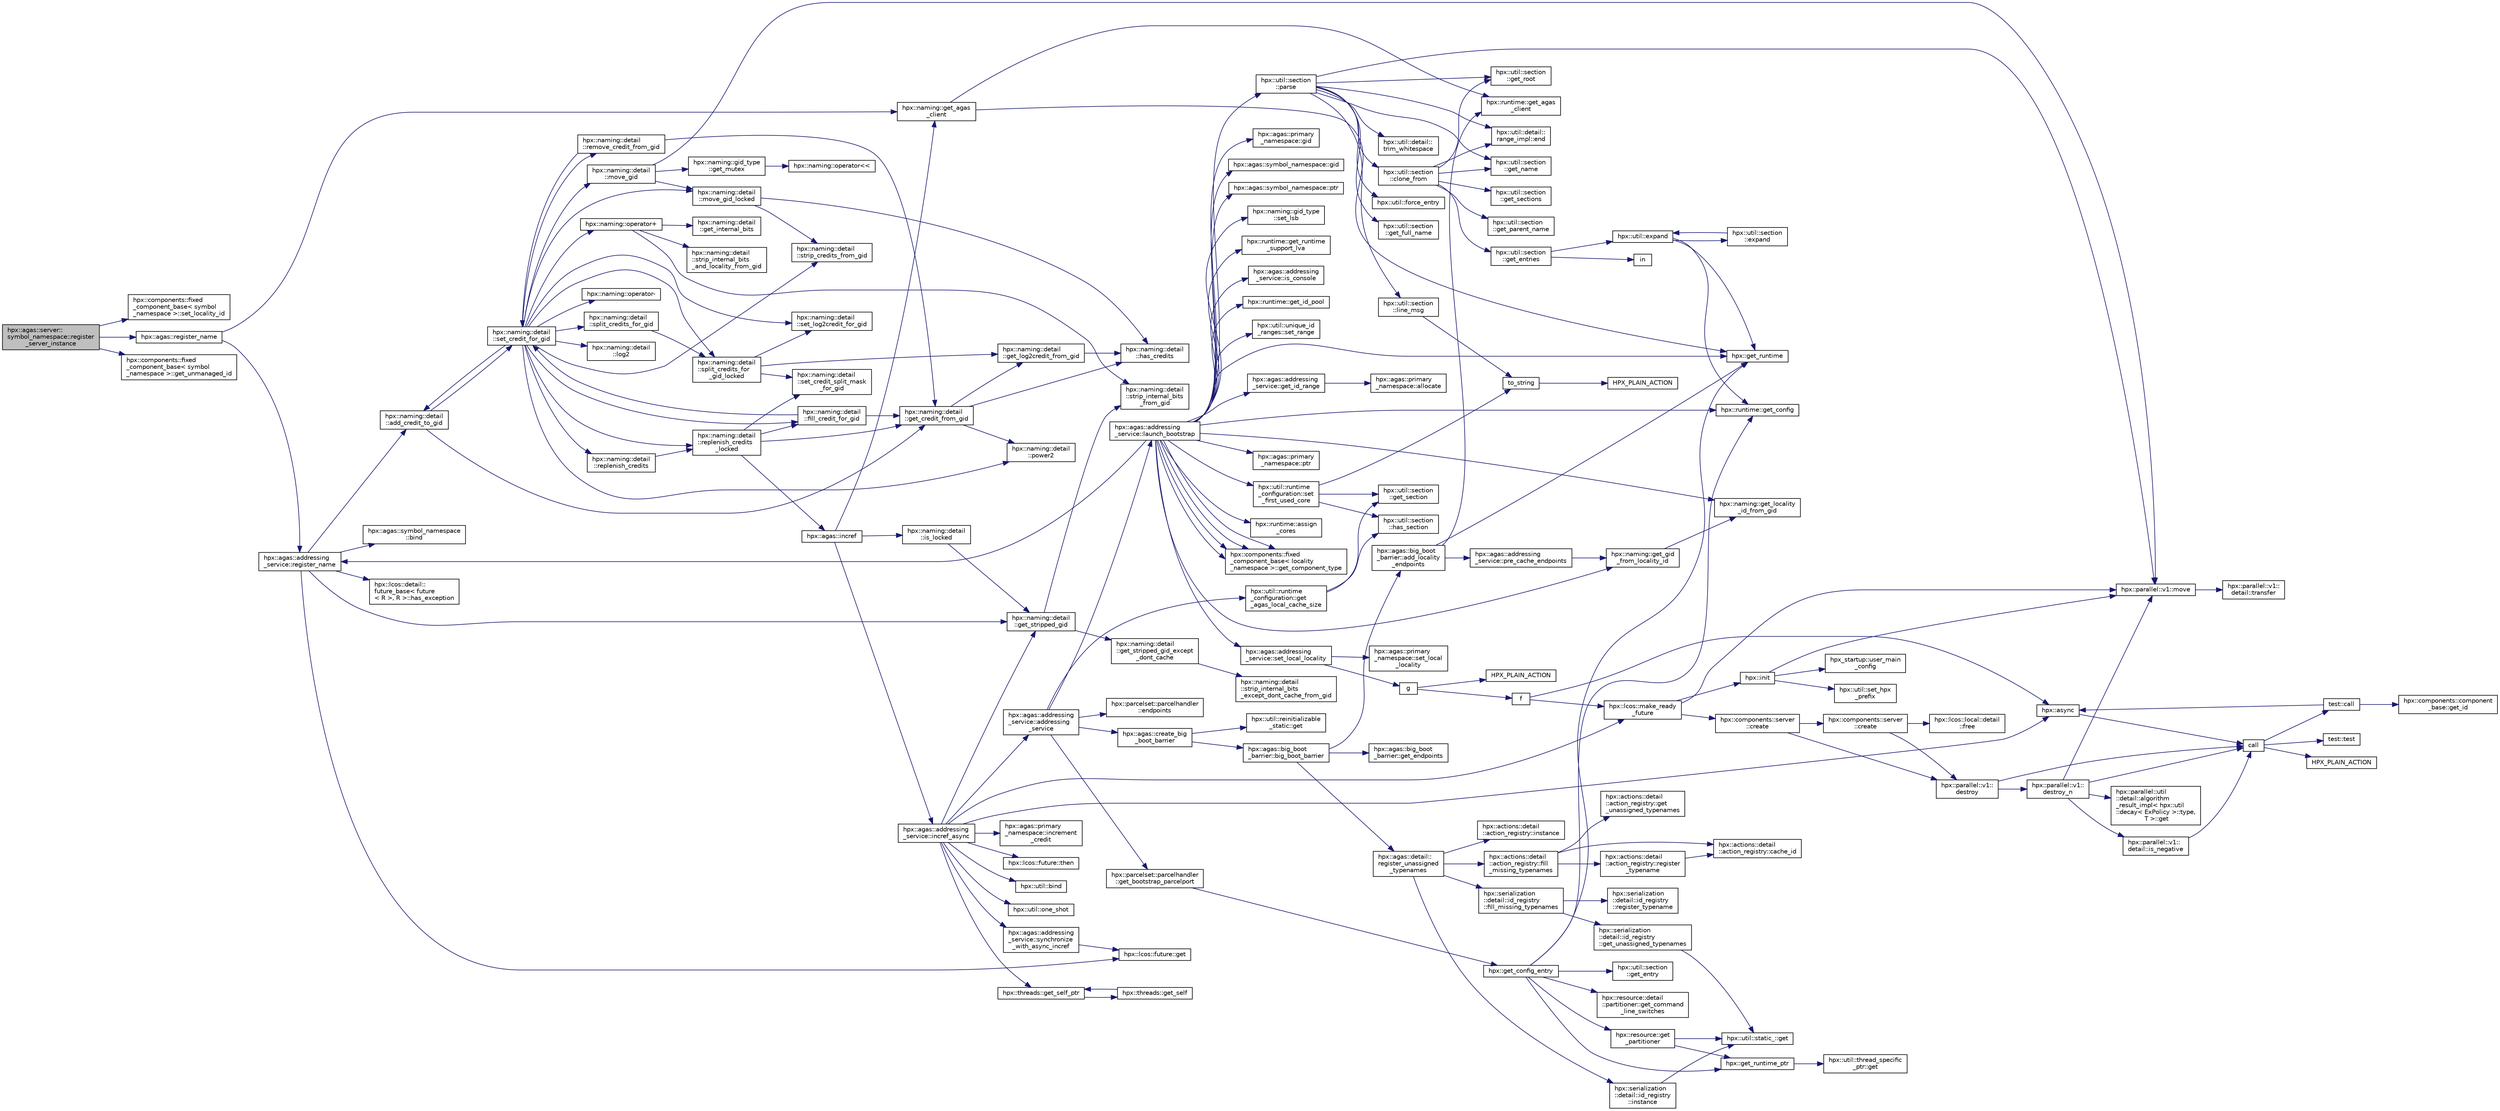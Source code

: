 digraph "hpx::agas::server::symbol_namespace::register_server_instance"
{
  edge [fontname="Helvetica",fontsize="10",labelfontname="Helvetica",labelfontsize="10"];
  node [fontname="Helvetica",fontsize="10",shape=record];
  rankdir="LR";
  Node868 [label="hpx::agas::server::\lsymbol_namespace::register\l_server_instance",height=0.2,width=0.4,color="black", fillcolor="grey75", style="filled", fontcolor="black"];
  Node868 -> Node869 [color="midnightblue",fontsize="10",style="solid",fontname="Helvetica"];
  Node869 [label="hpx::components::fixed\l_component_base\< symbol\l_namespace \>::set_locality_id",height=0.2,width=0.4,color="black", fillcolor="white", style="filled",URL="$df/dfd/classhpx_1_1components_1_1fixed__component__base.html#acf5f1bd8626edf99d06ea6d535c363e9"];
  Node868 -> Node870 [color="midnightblue",fontsize="10",style="solid",fontname="Helvetica"];
  Node870 [label="hpx::agas::register_name",height=0.2,width=0.4,color="black", fillcolor="white", style="filled",URL="$dc/d54/namespacehpx_1_1agas.html#a3812793adbf5e7d8c6b468595ac0823f"];
  Node870 -> Node871 [color="midnightblue",fontsize="10",style="solid",fontname="Helvetica"];
  Node871 [label="hpx::naming::get_agas\l_client",height=0.2,width=0.4,color="black", fillcolor="white", style="filled",URL="$d4/dc9/namespacehpx_1_1naming.html#a0408fffd5d34b620712a801b0ae3b032"];
  Node871 -> Node872 [color="midnightblue",fontsize="10",style="solid",fontname="Helvetica"];
  Node872 [label="hpx::get_runtime",height=0.2,width=0.4,color="black", fillcolor="white", style="filled",URL="$d8/d83/namespacehpx.html#aef902cc6c7dd3b9fbadf34d1e850a070"];
  Node871 -> Node873 [color="midnightblue",fontsize="10",style="solid",fontname="Helvetica"];
  Node873 [label="hpx::runtime::get_agas\l_client",height=0.2,width=0.4,color="black", fillcolor="white", style="filled",URL="$d0/d7b/classhpx_1_1runtime.html#aeb5dddd30d6b9861669af8ad44d1a96a"];
  Node870 -> Node874 [color="midnightblue",fontsize="10",style="solid",fontname="Helvetica"];
  Node874 [label="hpx::agas::addressing\l_service::register_name",height=0.2,width=0.4,color="black", fillcolor="white", style="filled",URL="$db/d58/structhpx_1_1agas_1_1addressing__service.html#a5929d7fd681a5ed692bfbeaa503fc32d",tooltip="Register a global name with a global address (id) "];
  Node874 -> Node875 [color="midnightblue",fontsize="10",style="solid",fontname="Helvetica"];
  Node875 [label="hpx::agas::symbol_namespace\l::bind",height=0.2,width=0.4,color="black", fillcolor="white", style="filled",URL="$dd/d5e/structhpx_1_1agas_1_1symbol__namespace.html#a4c5b21f70ae191ad0169fe5ac06de532"];
  Node874 -> Node876 [color="midnightblue",fontsize="10",style="solid",fontname="Helvetica"];
  Node876 [label="hpx::naming::detail\l::get_stripped_gid",height=0.2,width=0.4,color="black", fillcolor="white", style="filled",URL="$d5/d18/namespacehpx_1_1naming_1_1detail.html#ad3a849cb7ebd5dccf9aefadccc21dd89"];
  Node876 -> Node877 [color="midnightblue",fontsize="10",style="solid",fontname="Helvetica"];
  Node877 [label="hpx::naming::detail\l::strip_internal_bits\l_from_gid",height=0.2,width=0.4,color="black", fillcolor="white", style="filled",URL="$d5/d18/namespacehpx_1_1naming_1_1detail.html#a95cca4d4bc82a9da3e804b225b03dfaf"];
  Node876 -> Node878 [color="midnightblue",fontsize="10",style="solid",fontname="Helvetica"];
  Node878 [label="hpx::naming::detail\l::get_stripped_gid_except\l_dont_cache",height=0.2,width=0.4,color="black", fillcolor="white", style="filled",URL="$d5/d18/namespacehpx_1_1naming_1_1detail.html#a1ab848588112d0f7fac377a15692c9cc"];
  Node878 -> Node879 [color="midnightblue",fontsize="10",style="solid",fontname="Helvetica"];
  Node879 [label="hpx::naming::detail\l::strip_internal_bits\l_except_dont_cache_from_gid",height=0.2,width=0.4,color="black", fillcolor="white", style="filled",URL="$d5/d18/namespacehpx_1_1naming_1_1detail.html#aabeb51a92376c6bfb9cf31bf9ff0c4cc"];
  Node874 -> Node880 [color="midnightblue",fontsize="10",style="solid",fontname="Helvetica"];
  Node880 [label="hpx::lcos::detail::\lfuture_base\< future\l\< R \>, R \>::has_exception",height=0.2,width=0.4,color="black", fillcolor="white", style="filled",URL="$d5/dd7/classhpx_1_1lcos_1_1detail_1_1future__base.html#aa95b01f70ad95706ae420ff1db2e5b99"];
  Node874 -> Node881 [color="midnightblue",fontsize="10",style="solid",fontname="Helvetica"];
  Node881 [label="hpx::lcos::future::get",height=0.2,width=0.4,color="black", fillcolor="white", style="filled",URL="$d0/d33/classhpx_1_1lcos_1_1future.html#a8c28269486d5620ac48af349f17bb41c"];
  Node874 -> Node882 [color="midnightblue",fontsize="10",style="solid",fontname="Helvetica"];
  Node882 [label="hpx::naming::detail\l::add_credit_to_gid",height=0.2,width=0.4,color="black", fillcolor="white", style="filled",URL="$d5/d18/namespacehpx_1_1naming_1_1detail.html#ab13848a91587535a393be4def980e832"];
  Node882 -> Node883 [color="midnightblue",fontsize="10",style="solid",fontname="Helvetica"];
  Node883 [label="hpx::naming::detail\l::get_credit_from_gid",height=0.2,width=0.4,color="black", fillcolor="white", style="filled",URL="$d5/d18/namespacehpx_1_1naming_1_1detail.html#ae3d27efe8c838d79e29020ed7c9fa25f"];
  Node883 -> Node884 [color="midnightblue",fontsize="10",style="solid",fontname="Helvetica"];
  Node884 [label="hpx::naming::detail\l::has_credits",height=0.2,width=0.4,color="black", fillcolor="white", style="filled",URL="$d5/d18/namespacehpx_1_1naming_1_1detail.html#afb823cf706d95f298c25af22fe39653b"];
  Node883 -> Node885 [color="midnightblue",fontsize="10",style="solid",fontname="Helvetica"];
  Node885 [label="hpx::naming::detail\l::power2",height=0.2,width=0.4,color="black", fillcolor="white", style="filled",URL="$d5/d18/namespacehpx_1_1naming_1_1detail.html#a084e318ac378f38778c0696da8cbdaac"];
  Node883 -> Node886 [color="midnightblue",fontsize="10",style="solid",fontname="Helvetica"];
  Node886 [label="hpx::naming::detail\l::get_log2credit_from_gid",height=0.2,width=0.4,color="black", fillcolor="white", style="filled",URL="$d5/d18/namespacehpx_1_1naming_1_1detail.html#a65b5a75f9576e0c15d372d20f0ed37d0"];
  Node886 -> Node884 [color="midnightblue",fontsize="10",style="solid",fontname="Helvetica"];
  Node882 -> Node887 [color="midnightblue",fontsize="10",style="solid",fontname="Helvetica"];
  Node887 [label="hpx::naming::detail\l::set_credit_for_gid",height=0.2,width=0.4,color="black", fillcolor="white", style="filled",URL="$d5/d18/namespacehpx_1_1naming_1_1detail.html#a87703193ff814a4e1c912e98e655ec51"];
  Node887 -> Node888 [color="midnightblue",fontsize="10",style="solid",fontname="Helvetica"];
  Node888 [label="hpx::naming::detail\l::log2",height=0.2,width=0.4,color="black", fillcolor="white", style="filled",URL="$d5/d18/namespacehpx_1_1naming_1_1detail.html#a10b972e46f78f4f24d7843d6f8554b5b"];
  Node887 -> Node885 [color="midnightblue",fontsize="10",style="solid",fontname="Helvetica"];
  Node887 -> Node889 [color="midnightblue",fontsize="10",style="solid",fontname="Helvetica"];
  Node889 [label="hpx::naming::detail\l::set_log2credit_for_gid",height=0.2,width=0.4,color="black", fillcolor="white", style="filled",URL="$d5/d18/namespacehpx_1_1naming_1_1detail.html#ac466e44115ff62134192cea0735b147e"];
  Node887 -> Node890 [color="midnightblue",fontsize="10",style="solid",fontname="Helvetica"];
  Node890 [label="hpx::naming::detail\l::strip_credits_from_gid",height=0.2,width=0.4,color="black", fillcolor="white", style="filled",URL="$d5/d18/namespacehpx_1_1naming_1_1detail.html#a422b12b60e5f7844b224dd68cf8cae8e"];
  Node887 -> Node882 [color="midnightblue",fontsize="10",style="solid",fontname="Helvetica"];
  Node887 -> Node891 [color="midnightblue",fontsize="10",style="solid",fontname="Helvetica"];
  Node891 [label="hpx::naming::detail\l::remove_credit_from_gid",height=0.2,width=0.4,color="black", fillcolor="white", style="filled",URL="$d5/d18/namespacehpx_1_1naming_1_1detail.html#a3ccb4b028c2c757c0fabdfe58ac07e47"];
  Node891 -> Node883 [color="midnightblue",fontsize="10",style="solid",fontname="Helvetica"];
  Node891 -> Node887 [color="midnightblue",fontsize="10",style="solid",fontname="Helvetica"];
  Node887 -> Node892 [color="midnightblue",fontsize="10",style="solid",fontname="Helvetica"];
  Node892 [label="hpx::naming::detail\l::fill_credit_for_gid",height=0.2,width=0.4,color="black", fillcolor="white", style="filled",URL="$d5/d18/namespacehpx_1_1naming_1_1detail.html#a3ec890e6a5b5c8fbd21b11dfe7e50352"];
  Node892 -> Node883 [color="midnightblue",fontsize="10",style="solid",fontname="Helvetica"];
  Node892 -> Node887 [color="midnightblue",fontsize="10",style="solid",fontname="Helvetica"];
  Node887 -> Node893 [color="midnightblue",fontsize="10",style="solid",fontname="Helvetica"];
  Node893 [label="hpx::naming::detail\l::move_gid",height=0.2,width=0.4,color="black", fillcolor="white", style="filled",URL="$d5/d18/namespacehpx_1_1naming_1_1detail.html#aade6b5eb4f9361377b0a427cd8bffdca"];
  Node893 -> Node894 [color="midnightblue",fontsize="10",style="solid",fontname="Helvetica"];
  Node894 [label="hpx::naming::gid_type\l::get_mutex",height=0.2,width=0.4,color="black", fillcolor="white", style="filled",URL="$d3/d67/structhpx_1_1naming_1_1gid__type.html#a25f1f7d247b4ec6e77e577400bbbc18f"];
  Node894 -> Node895 [color="midnightblue",fontsize="10",style="solid",fontname="Helvetica"];
  Node895 [label="hpx::naming::operator\<\<",height=0.2,width=0.4,color="black", fillcolor="white", style="filled",URL="$d4/dc9/namespacehpx_1_1naming.html#ad9103d927583be9fcc218e045ad2a6e6"];
  Node893 -> Node896 [color="midnightblue",fontsize="10",style="solid",fontname="Helvetica"];
  Node896 [label="hpx::naming::detail\l::move_gid_locked",height=0.2,width=0.4,color="black", fillcolor="white", style="filled",URL="$d5/d18/namespacehpx_1_1naming_1_1detail.html#ade50f3a7ea7970594a107017d9781f45"];
  Node896 -> Node884 [color="midnightblue",fontsize="10",style="solid",fontname="Helvetica"];
  Node896 -> Node890 [color="midnightblue",fontsize="10",style="solid",fontname="Helvetica"];
  Node893 -> Node897 [color="midnightblue",fontsize="10",style="solid",fontname="Helvetica"];
  Node897 [label="hpx::parallel::v1::move",height=0.2,width=0.4,color="black", fillcolor="white", style="filled",URL="$db/db9/namespacehpx_1_1parallel_1_1v1.html#aa7c4ede081ce786c9d1eb1adff495cfc"];
  Node897 -> Node898 [color="midnightblue",fontsize="10",style="solid",fontname="Helvetica"];
  Node898 [label="hpx::parallel::v1::\ldetail::transfer",height=0.2,width=0.4,color="black", fillcolor="white", style="filled",URL="$d2/ddd/namespacehpx_1_1parallel_1_1v1_1_1detail.html#ab1b56a05e1885ca7cc7ffa1804dd2f3c"];
  Node887 -> Node896 [color="midnightblue",fontsize="10",style="solid",fontname="Helvetica"];
  Node887 -> Node899 [color="midnightblue",fontsize="10",style="solid",fontname="Helvetica"];
  Node899 [label="hpx::naming::detail\l::replenish_credits",height=0.2,width=0.4,color="black", fillcolor="white", style="filled",URL="$d5/d18/namespacehpx_1_1naming_1_1detail.html#aab806d937bd01894af129d3d3cbb22f4"];
  Node899 -> Node900 [color="midnightblue",fontsize="10",style="solid",fontname="Helvetica"];
  Node900 [label="hpx::naming::detail\l::replenish_credits\l_locked",height=0.2,width=0.4,color="black", fillcolor="white", style="filled",URL="$d5/d18/namespacehpx_1_1naming_1_1detail.html#a011ed4fa9a2f4d4319adc54943fa03d6"];
  Node900 -> Node883 [color="midnightblue",fontsize="10",style="solid",fontname="Helvetica"];
  Node900 -> Node892 [color="midnightblue",fontsize="10",style="solid",fontname="Helvetica"];
  Node900 -> Node901 [color="midnightblue",fontsize="10",style="solid",fontname="Helvetica"];
  Node901 [label="hpx::naming::detail\l::set_credit_split_mask\l_for_gid",height=0.2,width=0.4,color="black", fillcolor="white", style="filled",URL="$d5/d18/namespacehpx_1_1naming_1_1detail.html#a514fb4fd603d267bd438c27ea2fb1e7d"];
  Node900 -> Node902 [color="midnightblue",fontsize="10",style="solid",fontname="Helvetica"];
  Node902 [label="hpx::agas::incref",height=0.2,width=0.4,color="black", fillcolor="white", style="filled",URL="$dc/d54/namespacehpx_1_1agas.html#aad81d2ea721c1a5692e243ef07bf164f"];
  Node902 -> Node903 [color="midnightblue",fontsize="10",style="solid",fontname="Helvetica"];
  Node903 [label="hpx::naming::detail\l::is_locked",height=0.2,width=0.4,color="black", fillcolor="white", style="filled",URL="$d5/d18/namespacehpx_1_1naming_1_1detail.html#a721ab5a11bd11a37b0c905ea3fe0a6d7"];
  Node903 -> Node876 [color="midnightblue",fontsize="10",style="solid",fontname="Helvetica"];
  Node902 -> Node871 [color="midnightblue",fontsize="10",style="solid",fontname="Helvetica"];
  Node902 -> Node904 [color="midnightblue",fontsize="10",style="solid",fontname="Helvetica"];
  Node904 [label="hpx::agas::addressing\l_service::incref_async",height=0.2,width=0.4,color="black", fillcolor="white", style="filled",URL="$db/d58/structhpx_1_1agas_1_1addressing__service.html#adae9df2634cf648f129f203c3678c1c1",tooltip="Increment the global reference count for the given id. "];
  Node904 -> Node876 [color="midnightblue",fontsize="10",style="solid",fontname="Helvetica"];
  Node904 -> Node905 [color="midnightblue",fontsize="10",style="solid",fontname="Helvetica"];
  Node905 [label="hpx::threads::get_self_ptr",height=0.2,width=0.4,color="black", fillcolor="white", style="filled",URL="$d7/d28/namespacehpx_1_1threads.html#a22877ae347ad884cde3a51397dad6c53"];
  Node905 -> Node906 [color="midnightblue",fontsize="10",style="solid",fontname="Helvetica"];
  Node906 [label="hpx::threads::get_self",height=0.2,width=0.4,color="black", fillcolor="white", style="filled",URL="$d7/d28/namespacehpx_1_1threads.html#a07daf4d6d29233f20d66d41ab7b5b8e8"];
  Node906 -> Node905 [color="midnightblue",fontsize="10",style="solid",fontname="Helvetica"];
  Node904 -> Node907 [color="midnightblue",fontsize="10",style="solid",fontname="Helvetica"];
  Node907 [label="hpx::agas::addressing\l_service::addressing\l_service",height=0.2,width=0.4,color="black", fillcolor="white", style="filled",URL="$db/d58/structhpx_1_1agas_1_1addressing__service.html#a4cd885b12c530009f44f7372c197d54f"];
  Node907 -> Node908 [color="midnightblue",fontsize="10",style="solid",fontname="Helvetica"];
  Node908 [label="hpx::util::runtime\l_configuration::get\l_agas_local_cache_size",height=0.2,width=0.4,color="black", fillcolor="white", style="filled",URL="$d8/d70/classhpx_1_1util_1_1runtime__configuration.html#a5fc409d10bc5e063fde7992fb2d8eefe"];
  Node908 -> Node909 [color="midnightblue",fontsize="10",style="solid",fontname="Helvetica"];
  Node909 [label="hpx::util::section\l::has_section",height=0.2,width=0.4,color="black", fillcolor="white", style="filled",URL="$dd/de4/classhpx_1_1util_1_1section.html#a2ef0091925e5c2e3fda235bff644cdb4"];
  Node908 -> Node910 [color="midnightblue",fontsize="10",style="solid",fontname="Helvetica"];
  Node910 [label="hpx::util::section\l::get_section",height=0.2,width=0.4,color="black", fillcolor="white", style="filled",URL="$dd/de4/classhpx_1_1util_1_1section.html#a3506cc01fb5453b2176f4747352c5517"];
  Node907 -> Node911 [color="midnightblue",fontsize="10",style="solid",fontname="Helvetica"];
  Node911 [label="hpx::parcelset::parcelhandler\l::get_bootstrap_parcelport",height=0.2,width=0.4,color="black", fillcolor="white", style="filled",URL="$d4/d2f/classhpx_1_1parcelset_1_1parcelhandler.html#aac412291f000080f2496f288b97b7859"];
  Node911 -> Node912 [color="midnightblue",fontsize="10",style="solid",fontname="Helvetica"];
  Node912 [label="hpx::get_config_entry",height=0.2,width=0.4,color="black", fillcolor="white", style="filled",URL="$d8/d83/namespacehpx.html#a097240e6744bc8905f708932da401835",tooltip="Retrieve the string value of a configuration entry given by key. "];
  Node912 -> Node913 [color="midnightblue",fontsize="10",style="solid",fontname="Helvetica"];
  Node913 [label="hpx::get_runtime_ptr",height=0.2,width=0.4,color="black", fillcolor="white", style="filled",URL="$d8/d83/namespacehpx.html#af29daf2bb3e01b4d6495a1742b6cce64"];
  Node913 -> Node914 [color="midnightblue",fontsize="10",style="solid",fontname="Helvetica"];
  Node914 [label="hpx::util::thread_specific\l_ptr::get",height=0.2,width=0.4,color="black", fillcolor="white", style="filled",URL="$d4/d4c/structhpx_1_1util_1_1thread__specific__ptr.html#a3b27d8520710478aa41d1f74206bdba9"];
  Node912 -> Node872 [color="midnightblue",fontsize="10",style="solid",fontname="Helvetica"];
  Node912 -> Node915 [color="midnightblue",fontsize="10",style="solid",fontname="Helvetica"];
  Node915 [label="hpx::runtime::get_config",height=0.2,width=0.4,color="black", fillcolor="white", style="filled",URL="$d0/d7b/classhpx_1_1runtime.html#a0bfe0241e54b1fe1dd4ec181d944de43",tooltip="access configuration information "];
  Node912 -> Node916 [color="midnightblue",fontsize="10",style="solid",fontname="Helvetica"];
  Node916 [label="hpx::util::section\l::get_entry",height=0.2,width=0.4,color="black", fillcolor="white", style="filled",URL="$dd/de4/classhpx_1_1util_1_1section.html#a02ac2ca2a4490347405dec03df46af88"];
  Node912 -> Node917 [color="midnightblue",fontsize="10",style="solid",fontname="Helvetica"];
  Node917 [label="hpx::resource::get\l_partitioner",height=0.2,width=0.4,color="black", fillcolor="white", style="filled",URL="$dd/da5/namespacehpx_1_1resource.html#af91354c369d9a22a00581d6b6da7d0ee"];
  Node917 -> Node918 [color="midnightblue",fontsize="10",style="solid",fontname="Helvetica"];
  Node918 [label="hpx::util::static_::get",height=0.2,width=0.4,color="black", fillcolor="white", style="filled",URL="$d3/dbb/structhpx_1_1util_1_1static__.html#a2967c633948a3bf17a3b5405ef5a8318"];
  Node917 -> Node913 [color="midnightblue",fontsize="10",style="solid",fontname="Helvetica"];
  Node912 -> Node919 [color="midnightblue",fontsize="10",style="solid",fontname="Helvetica"];
  Node919 [label="hpx::resource::detail\l::partitioner::get_command\l_line_switches",height=0.2,width=0.4,color="black", fillcolor="white", style="filled",URL="$d0/dab/classhpx_1_1resource_1_1detail_1_1partitioner.html#a16fe01dd59b2c89bd556788b5713522e"];
  Node907 -> Node920 [color="midnightblue",fontsize="10",style="solid",fontname="Helvetica"];
  Node920 [label="hpx::agas::create_big\l_boot_barrier",height=0.2,width=0.4,color="black", fillcolor="white", style="filled",URL="$dc/d54/namespacehpx_1_1agas.html#a272f64deb448ea9613501a5b3458a57f"];
  Node920 -> Node921 [color="midnightblue",fontsize="10",style="solid",fontname="Helvetica"];
  Node921 [label="hpx::util::reinitializable\l_static::get",height=0.2,width=0.4,color="black", fillcolor="white", style="filled",URL="$d2/db7/structhpx_1_1util_1_1reinitializable__static.html#a2c616d22a193ed9d3b0b58d4203b3809"];
  Node920 -> Node922 [color="midnightblue",fontsize="10",style="solid",fontname="Helvetica"];
  Node922 [label="hpx::agas::big_boot\l_barrier::big_boot_barrier",height=0.2,width=0.4,color="black", fillcolor="white", style="filled",URL="$d8/db6/structhpx_1_1agas_1_1big__boot__barrier.html#ab00f39b77e1ae054dddeab796ac49a07"];
  Node922 -> Node923 [color="midnightblue",fontsize="10",style="solid",fontname="Helvetica"];
  Node923 [label="hpx::agas::detail::\lregister_unassigned\l_typenames",height=0.2,width=0.4,color="black", fillcolor="white", style="filled",URL="$dd/dd0/namespacehpx_1_1agas_1_1detail.html#a69a4d9fbe321b26f2eeeacaae98c05bb"];
  Node923 -> Node924 [color="midnightblue",fontsize="10",style="solid",fontname="Helvetica"];
  Node924 [label="hpx::serialization\l::detail::id_registry\l::instance",height=0.2,width=0.4,color="black", fillcolor="white", style="filled",URL="$dc/d9a/classhpx_1_1serialization_1_1detail_1_1id__registry.html#ab5118609f28337b2a71e7ac63399a2dc"];
  Node924 -> Node918 [color="midnightblue",fontsize="10",style="solid",fontname="Helvetica"];
  Node923 -> Node925 [color="midnightblue",fontsize="10",style="solid",fontname="Helvetica"];
  Node925 [label="hpx::serialization\l::detail::id_registry\l::fill_missing_typenames",height=0.2,width=0.4,color="black", fillcolor="white", style="filled",URL="$dc/d9a/classhpx_1_1serialization_1_1detail_1_1id__registry.html#a80cd98a900de5a5347cf51ab710ed1be"];
  Node925 -> Node926 [color="midnightblue",fontsize="10",style="solid",fontname="Helvetica"];
  Node926 [label="hpx::serialization\l::detail::id_registry\l::get_unassigned_typenames",height=0.2,width=0.4,color="black", fillcolor="white", style="filled",URL="$dc/d9a/classhpx_1_1serialization_1_1detail_1_1id__registry.html#a667f38001517e0031e3421b1f6719baf"];
  Node926 -> Node918 [color="midnightblue",fontsize="10",style="solid",fontname="Helvetica"];
  Node925 -> Node927 [color="midnightblue",fontsize="10",style="solid",fontname="Helvetica"];
  Node927 [label="hpx::serialization\l::detail::id_registry\l::register_typename",height=0.2,width=0.4,color="black", fillcolor="white", style="filled",URL="$dc/d9a/classhpx_1_1serialization_1_1detail_1_1id__registry.html#a3ecf46288bd104ca800605842a269fd6"];
  Node923 -> Node928 [color="midnightblue",fontsize="10",style="solid",fontname="Helvetica"];
  Node928 [label="hpx::actions::detail\l::action_registry::instance",height=0.2,width=0.4,color="black", fillcolor="white", style="filled",URL="$d6/d07/structhpx_1_1actions_1_1detail_1_1action__registry.html#a4d8a8074f8a91fdc5a62e8067ef6472c"];
  Node923 -> Node929 [color="midnightblue",fontsize="10",style="solid",fontname="Helvetica"];
  Node929 [label="hpx::actions::detail\l::action_registry::fill\l_missing_typenames",height=0.2,width=0.4,color="black", fillcolor="white", style="filled",URL="$d6/d07/structhpx_1_1actions_1_1detail_1_1action__registry.html#ad0b2659af6636d76d4b39d64eac81e3c"];
  Node929 -> Node930 [color="midnightblue",fontsize="10",style="solid",fontname="Helvetica"];
  Node930 [label="hpx::actions::detail\l::action_registry::get\l_unassigned_typenames",height=0.2,width=0.4,color="black", fillcolor="white", style="filled",URL="$d6/d07/structhpx_1_1actions_1_1detail_1_1action__registry.html#a5216619c74ba5ee2d7a82626fe3f42cd"];
  Node929 -> Node931 [color="midnightblue",fontsize="10",style="solid",fontname="Helvetica"];
  Node931 [label="hpx::actions::detail\l::action_registry::register\l_typename",height=0.2,width=0.4,color="black", fillcolor="white", style="filled",URL="$d6/d07/structhpx_1_1actions_1_1detail_1_1action__registry.html#a7352d14b8ad4d97a880c8ff247f0e04a"];
  Node931 -> Node932 [color="midnightblue",fontsize="10",style="solid",fontname="Helvetica"];
  Node932 [label="hpx::actions::detail\l::action_registry::cache_id",height=0.2,width=0.4,color="black", fillcolor="white", style="filled",URL="$d6/d07/structhpx_1_1actions_1_1detail_1_1action__registry.html#a241539d91aa05a0cb41e6949b4f7ffb6"];
  Node929 -> Node932 [color="midnightblue",fontsize="10",style="solid",fontname="Helvetica"];
  Node922 -> Node933 [color="midnightblue",fontsize="10",style="solid",fontname="Helvetica"];
  Node933 [label="hpx::agas::big_boot\l_barrier::add_locality\l_endpoints",height=0.2,width=0.4,color="black", fillcolor="white", style="filled",URL="$d8/db6/structhpx_1_1agas_1_1big__boot__barrier.html#aedb4d5066f5ee188b4b2e7476bde8f35"];
  Node933 -> Node872 [color="midnightblue",fontsize="10",style="solid",fontname="Helvetica"];
  Node933 -> Node873 [color="midnightblue",fontsize="10",style="solid",fontname="Helvetica"];
  Node933 -> Node934 [color="midnightblue",fontsize="10",style="solid",fontname="Helvetica"];
  Node934 [label="hpx::agas::addressing\l_service::pre_cache_endpoints",height=0.2,width=0.4,color="black", fillcolor="white", style="filled",URL="$db/d58/structhpx_1_1agas_1_1addressing__service.html#a9384e7f70c49705ea11e55718c144ee4"];
  Node934 -> Node935 [color="midnightblue",fontsize="10",style="solid",fontname="Helvetica"];
  Node935 [label="hpx::naming::get_gid\l_from_locality_id",height=0.2,width=0.4,color="black", fillcolor="white", style="filled",URL="$d4/dc9/namespacehpx_1_1naming.html#ae50a3ecdb5854b6a25a556ebc9830541"];
  Node935 -> Node936 [color="midnightblue",fontsize="10",style="solid",fontname="Helvetica"];
  Node936 [label="hpx::naming::get_locality\l_id_from_gid",height=0.2,width=0.4,color="black", fillcolor="white", style="filled",URL="$d4/dc9/namespacehpx_1_1naming.html#a7fd43037784560bd04fda9b49e33529f"];
  Node922 -> Node937 [color="midnightblue",fontsize="10",style="solid",fontname="Helvetica"];
  Node937 [label="hpx::agas::big_boot\l_barrier::get_endpoints",height=0.2,width=0.4,color="black", fillcolor="white", style="filled",URL="$d8/db6/structhpx_1_1agas_1_1big__boot__barrier.html#a019606b912a47e77062cd7de28adb428"];
  Node907 -> Node938 [color="midnightblue",fontsize="10",style="solid",fontname="Helvetica"];
  Node938 [label="hpx::parcelset::parcelhandler\l::endpoints",height=0.2,width=0.4,color="black", fillcolor="white", style="filled",URL="$d4/d2f/classhpx_1_1parcelset_1_1parcelhandler.html#a7a79973ee047c9a655e7517b89d78558",tooltip="return the endpoints associated with this parcelhandler "];
  Node907 -> Node939 [color="midnightblue",fontsize="10",style="solid",fontname="Helvetica"];
  Node939 [label="hpx::agas::addressing\l_service::launch_bootstrap",height=0.2,width=0.4,color="black", fillcolor="white", style="filled",URL="$db/d58/structhpx_1_1agas_1_1addressing__service.html#a664380be3597d3ca31677b2ae5800e76"];
  Node939 -> Node940 [color="midnightblue",fontsize="10",style="solid",fontname="Helvetica"];
  Node940 [label="hpx::agas::primary\l_namespace::ptr",height=0.2,width=0.4,color="black", fillcolor="white", style="filled",URL="$d1/d43/structhpx_1_1agas_1_1primary__namespace.html#a977601f2c79f10b3aef3db56fb3aad0d"];
  Node939 -> Node872 [color="midnightblue",fontsize="10",style="solid",fontname="Helvetica"];
  Node939 -> Node935 [color="midnightblue",fontsize="10",style="solid",fontname="Helvetica"];
  Node939 -> Node941 [color="midnightblue",fontsize="10",style="solid",fontname="Helvetica"];
  Node941 [label="hpx::agas::addressing\l_service::set_local_locality",height=0.2,width=0.4,color="black", fillcolor="white", style="filled",URL="$db/d58/structhpx_1_1agas_1_1addressing__service.html#a262a9982f31caacd5c605b643f2cc081"];
  Node941 -> Node942 [color="midnightblue",fontsize="10",style="solid",fontname="Helvetica"];
  Node942 [label="g",height=0.2,width=0.4,color="black", fillcolor="white", style="filled",URL="$da/d17/cxx11__noexcept_8cpp.html#a96f5ebe659f57f5faa7343c54f8ea39a"];
  Node942 -> Node943 [color="midnightblue",fontsize="10",style="solid",fontname="Helvetica"];
  Node943 [label="f",height=0.2,width=0.4,color="black", fillcolor="white", style="filled",URL="$d4/d13/async__unwrap__1037_8cpp.html#a02a6b0b4f77af9f69a841dc8262b0cd0"];
  Node943 -> Node944 [color="midnightblue",fontsize="10",style="solid",fontname="Helvetica"];
  Node944 [label="hpx::async",height=0.2,width=0.4,color="black", fillcolor="white", style="filled",URL="$d8/d83/namespacehpx.html#acb7d8e37b73b823956ce144f9a57eaa4"];
  Node944 -> Node945 [color="midnightblue",fontsize="10",style="solid",fontname="Helvetica"];
  Node945 [label="call",height=0.2,width=0.4,color="black", fillcolor="white", style="filled",URL="$d2/d67/promise__1620_8cpp.html#a58357f0b82bc761e1d0b9091ed563a70"];
  Node945 -> Node946 [color="midnightblue",fontsize="10",style="solid",fontname="Helvetica"];
  Node946 [label="test::test",height=0.2,width=0.4,color="black", fillcolor="white", style="filled",URL="$d8/d89/structtest.html#ab42d5ece712d716b04cb3f686f297a26"];
  Node945 -> Node947 [color="midnightblue",fontsize="10",style="solid",fontname="Helvetica"];
  Node947 [label="HPX_PLAIN_ACTION",height=0.2,width=0.4,color="black", fillcolor="white", style="filled",URL="$d2/d67/promise__1620_8cpp.html#ab96aab827a4b1fcaf66cfe0ba83fef23"];
  Node945 -> Node948 [color="midnightblue",fontsize="10",style="solid",fontname="Helvetica"];
  Node948 [label="test::call",height=0.2,width=0.4,color="black", fillcolor="white", style="filled",URL="$d8/d89/structtest.html#aeb29e7ed6518b9426ccf1344c52620ae"];
  Node948 -> Node944 [color="midnightblue",fontsize="10",style="solid",fontname="Helvetica"];
  Node948 -> Node949 [color="midnightblue",fontsize="10",style="solid",fontname="Helvetica"];
  Node949 [label="hpx::components::component\l_base::get_id",height=0.2,width=0.4,color="black", fillcolor="white", style="filled",URL="$d2/de6/classhpx_1_1components_1_1component__base.html#a4c8fd93514039bdf01c48d66d82b19cd"];
  Node943 -> Node950 [color="midnightblue",fontsize="10",style="solid",fontname="Helvetica"];
  Node950 [label="hpx::lcos::make_ready\l_future",height=0.2,width=0.4,color="black", fillcolor="white", style="filled",URL="$d2/dc9/namespacehpx_1_1lcos.html#a42997564ddfde91d475b8a2cea8f53e4"];
  Node950 -> Node951 [color="midnightblue",fontsize="10",style="solid",fontname="Helvetica"];
  Node951 [label="hpx::init",height=0.2,width=0.4,color="black", fillcolor="white", style="filled",URL="$d8/d83/namespacehpx.html#a3c694ea960b47c56b33351ba16e3d76b",tooltip="Main entry point for launching the HPX runtime system. "];
  Node951 -> Node952 [color="midnightblue",fontsize="10",style="solid",fontname="Helvetica"];
  Node952 [label="hpx::util::set_hpx\l_prefix",height=0.2,width=0.4,color="black", fillcolor="white", style="filled",URL="$df/dad/namespacehpx_1_1util.html#ae40a23c1ba0a48d9304dcf717a95793e"];
  Node951 -> Node953 [color="midnightblue",fontsize="10",style="solid",fontname="Helvetica"];
  Node953 [label="hpx_startup::user_main\l_config",height=0.2,width=0.4,color="black", fillcolor="white", style="filled",URL="$d3/dd2/namespacehpx__startup.html#aaac571d88bd3912a4225a23eb3261637"];
  Node951 -> Node897 [color="midnightblue",fontsize="10",style="solid",fontname="Helvetica"];
  Node950 -> Node954 [color="midnightblue",fontsize="10",style="solid",fontname="Helvetica"];
  Node954 [label="hpx::components::server\l::create",height=0.2,width=0.4,color="black", fillcolor="white", style="filled",URL="$d2/da2/namespacehpx_1_1components_1_1server.html#ac776c89f3d68ceb910e8cee9fa937ab4",tooltip="Create arrays of components using their default constructor. "];
  Node954 -> Node955 [color="midnightblue",fontsize="10",style="solid",fontname="Helvetica"];
  Node955 [label="hpx::components::server\l::create",height=0.2,width=0.4,color="black", fillcolor="white", style="filled",URL="$d2/da2/namespacehpx_1_1components_1_1server.html#a77d26de181c97b444565e230577981bd"];
  Node955 -> Node956 [color="midnightblue",fontsize="10",style="solid",fontname="Helvetica"];
  Node956 [label="hpx::lcos::local::detail\l::free",height=0.2,width=0.4,color="black", fillcolor="white", style="filled",URL="$d4/dcb/namespacehpx_1_1lcos_1_1local_1_1detail.html#a55a940f019734e9bb045dc123cd80e48"];
  Node955 -> Node957 [color="midnightblue",fontsize="10",style="solid",fontname="Helvetica"];
  Node957 [label="hpx::parallel::v1::\ldestroy",height=0.2,width=0.4,color="black", fillcolor="white", style="filled",URL="$db/db9/namespacehpx_1_1parallel_1_1v1.html#acf303558375048e8a7cc9a2c2e09477f"];
  Node957 -> Node945 [color="midnightblue",fontsize="10",style="solid",fontname="Helvetica"];
  Node957 -> Node958 [color="midnightblue",fontsize="10",style="solid",fontname="Helvetica"];
  Node958 [label="hpx::parallel::v1::\ldestroy_n",height=0.2,width=0.4,color="black", fillcolor="white", style="filled",URL="$db/db9/namespacehpx_1_1parallel_1_1v1.html#a71d0691132a300690163f5636bcd5bd3"];
  Node958 -> Node959 [color="midnightblue",fontsize="10",style="solid",fontname="Helvetica"];
  Node959 [label="hpx::parallel::v1::\ldetail::is_negative",height=0.2,width=0.4,color="black", fillcolor="white", style="filled",URL="$d2/ddd/namespacehpx_1_1parallel_1_1v1_1_1detail.html#adf2e40fc4b20ad0fd442ee3118a4d527"];
  Node959 -> Node945 [color="midnightblue",fontsize="10",style="solid",fontname="Helvetica"];
  Node958 -> Node960 [color="midnightblue",fontsize="10",style="solid",fontname="Helvetica"];
  Node960 [label="hpx::parallel::util\l::detail::algorithm\l_result_impl\< hpx::util\l::decay\< ExPolicy \>::type,\l T \>::get",height=0.2,width=0.4,color="black", fillcolor="white", style="filled",URL="$d2/d42/structhpx_1_1parallel_1_1util_1_1detail_1_1algorithm__result__impl.html#ab5b051e8ec74eff5e0e62fd63f5d377e"];
  Node958 -> Node897 [color="midnightblue",fontsize="10",style="solid",fontname="Helvetica"];
  Node958 -> Node945 [color="midnightblue",fontsize="10",style="solid",fontname="Helvetica"];
  Node954 -> Node957 [color="midnightblue",fontsize="10",style="solid",fontname="Helvetica"];
  Node950 -> Node897 [color="midnightblue",fontsize="10",style="solid",fontname="Helvetica"];
  Node942 -> Node961 [color="midnightblue",fontsize="10",style="solid",fontname="Helvetica"];
  Node961 [label="HPX_PLAIN_ACTION",height=0.2,width=0.4,color="black", fillcolor="white", style="filled",URL="$d4/d13/async__unwrap__1037_8cpp.html#ab5991a65409f0229f564e4935bd7b979"];
  Node941 -> Node962 [color="midnightblue",fontsize="10",style="solid",fontname="Helvetica"];
  Node962 [label="hpx::agas::primary\l_namespace::set_local\l_locality",height=0.2,width=0.4,color="black", fillcolor="white", style="filled",URL="$d1/d43/structhpx_1_1agas_1_1primary__namespace.html#aef9509edfa957ff39e62a2963e7307a9"];
  Node939 -> Node963 [color="midnightblue",fontsize="10",style="solid",fontname="Helvetica"];
  Node963 [label="hpx::runtime::assign\l_cores",height=0.2,width=0.4,color="black", fillcolor="white", style="filled",URL="$d0/d7b/classhpx_1_1runtime.html#ad18888b79a4c00c211acb866abf8c750"];
  Node939 -> Node915 [color="midnightblue",fontsize="10",style="solid",fontname="Helvetica"];
  Node939 -> Node964 [color="midnightblue",fontsize="10",style="solid",fontname="Helvetica"];
  Node964 [label="hpx::util::runtime\l_configuration::set\l_first_used_core",height=0.2,width=0.4,color="black", fillcolor="white", style="filled",URL="$d8/d70/classhpx_1_1util_1_1runtime__configuration.html#af1c585ee36a9c0503a013faaa08ad398"];
  Node964 -> Node909 [color="midnightblue",fontsize="10",style="solid",fontname="Helvetica"];
  Node964 -> Node910 [color="midnightblue",fontsize="10",style="solid",fontname="Helvetica"];
  Node964 -> Node965 [color="midnightblue",fontsize="10",style="solid",fontname="Helvetica"];
  Node965 [label="to_string",height=0.2,width=0.4,color="black", fillcolor="white", style="filled",URL="$d4/d2c/make__continuation__1615_8cpp.html#acbdae3e81403e1ffc527c18dc1cd51dd"];
  Node965 -> Node966 [color="midnightblue",fontsize="10",style="solid",fontname="Helvetica"];
  Node966 [label="HPX_PLAIN_ACTION",height=0.2,width=0.4,color="black", fillcolor="white", style="filled",URL="$d4/d2c/make__continuation__1615_8cpp.html#a8b2f8a7c58b490fcb1260f36bac46541"];
  Node939 -> Node967 [color="midnightblue",fontsize="10",style="solid",fontname="Helvetica"];
  Node967 [label="hpx::components::fixed\l_component_base\< locality\l_namespace \>::get_component_type",height=0.2,width=0.4,color="black", fillcolor="white", style="filled",URL="$df/dfd/classhpx_1_1components_1_1fixed__component__base.html#aa87dbc5aad4f2ee3f9b8f62c6981a8c2"];
  Node939 -> Node968 [color="midnightblue",fontsize="10",style="solid",fontname="Helvetica"];
  Node968 [label="hpx::agas::primary\l_namespace::gid",height=0.2,width=0.4,color="black", fillcolor="white", style="filled",URL="$d1/d43/structhpx_1_1agas_1_1primary__namespace.html#ab38b0457e706d37af52f1535877a5bfd"];
  Node939 -> Node967 [color="midnightblue",fontsize="10",style="solid",fontname="Helvetica"];
  Node939 -> Node967 [color="midnightblue",fontsize="10",style="solid",fontname="Helvetica"];
  Node939 -> Node969 [color="midnightblue",fontsize="10",style="solid",fontname="Helvetica"];
  Node969 [label="hpx::agas::symbol_namespace::gid",height=0.2,width=0.4,color="black", fillcolor="white", style="filled",URL="$dd/d5e/structhpx_1_1agas_1_1symbol__namespace.html#a4b63b0ff1b7963554cbf5b8073529d53"];
  Node939 -> Node967 [color="midnightblue",fontsize="10",style="solid",fontname="Helvetica"];
  Node939 -> Node970 [color="midnightblue",fontsize="10",style="solid",fontname="Helvetica"];
  Node970 [label="hpx::agas::symbol_namespace::ptr",height=0.2,width=0.4,color="black", fillcolor="white", style="filled",URL="$dd/d5e/structhpx_1_1agas_1_1symbol__namespace.html#a67e372d006c4c3a2a3d09640c51ccff4"];
  Node939 -> Node971 [color="midnightblue",fontsize="10",style="solid",fontname="Helvetica"];
  Node971 [label="hpx::util::section\l::parse",height=0.2,width=0.4,color="black", fillcolor="white", style="filled",URL="$dd/de4/classhpx_1_1util_1_1section.html#ace8045f12ef654c88b68a2dfb0788cbd"];
  Node971 -> Node972 [color="midnightblue",fontsize="10",style="solid",fontname="Helvetica"];
  Node972 [label="hpx::util::detail::\lrange_impl::end",height=0.2,width=0.4,color="black", fillcolor="white", style="filled",URL="$d4/d4a/namespacehpx_1_1util_1_1detail_1_1range__impl.html#afb2ea48b0902f52ee4d8b764807b4316"];
  Node971 -> Node973 [color="midnightblue",fontsize="10",style="solid",fontname="Helvetica"];
  Node973 [label="hpx::util::detail::\ltrim_whitespace",height=0.2,width=0.4,color="black", fillcolor="white", style="filled",URL="$d2/d8e/namespacehpx_1_1util_1_1detail.html#a349c290c57fa761e4e914aafa0023bef"];
  Node971 -> Node974 [color="midnightblue",fontsize="10",style="solid",fontname="Helvetica"];
  Node974 [label="hpx::util::section\l::line_msg",height=0.2,width=0.4,color="black", fillcolor="white", style="filled",URL="$dd/de4/classhpx_1_1util_1_1section.html#afcaf894b8e854536369e648038878185"];
  Node974 -> Node965 [color="midnightblue",fontsize="10",style="solid",fontname="Helvetica"];
  Node971 -> Node975 [color="midnightblue",fontsize="10",style="solid",fontname="Helvetica"];
  Node975 [label="hpx::util::force_entry",height=0.2,width=0.4,color="black", fillcolor="white", style="filled",URL="$df/dad/namespacehpx_1_1util.html#a36f05768f2fe4d204964258716634913"];
  Node971 -> Node976 [color="midnightblue",fontsize="10",style="solid",fontname="Helvetica"];
  Node976 [label="hpx::util::section\l::get_full_name",height=0.2,width=0.4,color="black", fillcolor="white", style="filled",URL="$dd/de4/classhpx_1_1util_1_1section.html#a23dfffaedaa34d9c8273410af900cbff"];
  Node971 -> Node977 [color="midnightblue",fontsize="10",style="solid",fontname="Helvetica"];
  Node977 [label="hpx::util::section\l::clone_from",height=0.2,width=0.4,color="black", fillcolor="white", style="filled",URL="$dd/de4/classhpx_1_1util_1_1section.html#ac563c9cfea4ab359e599357ab775e835"];
  Node977 -> Node978 [color="midnightblue",fontsize="10",style="solid",fontname="Helvetica"];
  Node978 [label="hpx::util::section\l::get_parent_name",height=0.2,width=0.4,color="black", fillcolor="white", style="filled",URL="$dd/de4/classhpx_1_1util_1_1section.html#ad103bdfb0f1d7b70a9d7a93948adc30b"];
  Node977 -> Node979 [color="midnightblue",fontsize="10",style="solid",fontname="Helvetica"];
  Node979 [label="hpx::util::section\l::get_name",height=0.2,width=0.4,color="black", fillcolor="white", style="filled",URL="$dd/de4/classhpx_1_1util_1_1section.html#afbd1ab5fee15d3956ef7fba8f1966e02"];
  Node977 -> Node980 [color="midnightblue",fontsize="10",style="solid",fontname="Helvetica"];
  Node980 [label="hpx::util::section\l::get_entries",height=0.2,width=0.4,color="black", fillcolor="white", style="filled",URL="$dd/de4/classhpx_1_1util_1_1section.html#a2947f576b972863e45bbcf97a14c720e"];
  Node980 -> Node981 [color="midnightblue",fontsize="10",style="solid",fontname="Helvetica"];
  Node981 [label="hpx::util::expand",height=0.2,width=0.4,color="black", fillcolor="white", style="filled",URL="$df/dad/namespacehpx_1_1util.html#ac476e97ca5c1dec44106cb68a534ea22"];
  Node981 -> Node872 [color="midnightblue",fontsize="10",style="solid",fontname="Helvetica"];
  Node981 -> Node915 [color="midnightblue",fontsize="10",style="solid",fontname="Helvetica"];
  Node981 -> Node982 [color="midnightblue",fontsize="10",style="solid",fontname="Helvetica"];
  Node982 [label="hpx::util::section\l::expand",height=0.2,width=0.4,color="black", fillcolor="white", style="filled",URL="$dd/de4/classhpx_1_1util_1_1section.html#aeee54430eca7e62d11765c45d1c58420"];
  Node982 -> Node981 [color="midnightblue",fontsize="10",style="solid",fontname="Helvetica"];
  Node980 -> Node983 [color="midnightblue",fontsize="10",style="solid",fontname="Helvetica"];
  Node983 [label="in",height=0.2,width=0.4,color="black", fillcolor="white", style="filled",URL="$d5/dd8/any__serialization_8cpp.html#a050ffb438bad49c53a9fffc8fff5bff9"];
  Node977 -> Node972 [color="midnightblue",fontsize="10",style="solid",fontname="Helvetica"];
  Node977 -> Node984 [color="midnightblue",fontsize="10",style="solid",fontname="Helvetica"];
  Node984 [label="hpx::util::section\l::get_sections",height=0.2,width=0.4,color="black", fillcolor="white", style="filled",URL="$dd/de4/classhpx_1_1util_1_1section.html#a6b2173349a087e0677d76ac09eb548f8"];
  Node977 -> Node985 [color="midnightblue",fontsize="10",style="solid",fontname="Helvetica"];
  Node985 [label="hpx::util::section\l::get_root",height=0.2,width=0.4,color="black", fillcolor="white", style="filled",URL="$dd/de4/classhpx_1_1util_1_1section.html#a099b4f01861585dea488caf08fe4069b"];
  Node971 -> Node985 [color="midnightblue",fontsize="10",style="solid",fontname="Helvetica"];
  Node971 -> Node979 [color="midnightblue",fontsize="10",style="solid",fontname="Helvetica"];
  Node971 -> Node897 [color="midnightblue",fontsize="10",style="solid",fontname="Helvetica"];
  Node939 -> Node936 [color="midnightblue",fontsize="10",style="solid",fontname="Helvetica"];
  Node939 -> Node986 [color="midnightblue",fontsize="10",style="solid",fontname="Helvetica"];
  Node986 [label="hpx::naming::gid_type\l::set_lsb",height=0.2,width=0.4,color="black", fillcolor="white", style="filled",URL="$d3/d67/structhpx_1_1naming_1_1gid__type.html#aa0e0758f7852bace6a58c84eacae4ddc"];
  Node939 -> Node987 [color="midnightblue",fontsize="10",style="solid",fontname="Helvetica"];
  Node987 [label="hpx::runtime::get_runtime\l_support_lva",height=0.2,width=0.4,color="black", fillcolor="white", style="filled",URL="$d0/d7b/classhpx_1_1runtime.html#aa284ae9894186555459b37cef96ab1f2"];
  Node939 -> Node874 [color="midnightblue",fontsize="10",style="solid",fontname="Helvetica"];
  Node939 -> Node988 [color="midnightblue",fontsize="10",style="solid",fontname="Helvetica"];
  Node988 [label="hpx::agas::addressing\l_service::is_console",height=0.2,width=0.4,color="black", fillcolor="white", style="filled",URL="$db/d58/structhpx_1_1agas_1_1addressing__service.html#aab78f53372b45edb3de49e2030af215b",tooltip="Returns whether this addressing_service represents the console locality. "];
  Node939 -> Node989 [color="midnightblue",fontsize="10",style="solid",fontname="Helvetica"];
  Node989 [label="hpx::agas::addressing\l_service::get_id_range",height=0.2,width=0.4,color="black", fillcolor="white", style="filled",URL="$db/d58/structhpx_1_1agas_1_1addressing__service.html#a27b89e96c9cc33313aefa315411e07c8",tooltip="Get unique range of freely assignable global ids. "];
  Node989 -> Node990 [color="midnightblue",fontsize="10",style="solid",fontname="Helvetica"];
  Node990 [label="hpx::agas::primary\l_namespace::allocate",height=0.2,width=0.4,color="black", fillcolor="white", style="filled",URL="$d1/d43/structhpx_1_1agas_1_1primary__namespace.html#a3e30fba2b5a19bc4f8518d11bf2a351e"];
  Node939 -> Node991 [color="midnightblue",fontsize="10",style="solid",fontname="Helvetica"];
  Node991 [label="hpx::runtime::get_id_pool",height=0.2,width=0.4,color="black", fillcolor="white", style="filled",URL="$d0/d7b/classhpx_1_1runtime.html#a26efb2a9552084273060c30cb7ff6a9d"];
  Node939 -> Node992 [color="midnightblue",fontsize="10",style="solid",fontname="Helvetica"];
  Node992 [label="hpx::util::unique_id\l_ranges::set_range",height=0.2,width=0.4,color="black", fillcolor="white", style="filled",URL="$d7/d25/classhpx_1_1util_1_1unique__id__ranges.html#aaf3cf81697c9fd7df5387761d527b425"];
  Node904 -> Node944 [color="midnightblue",fontsize="10",style="solid",fontname="Helvetica"];
  Node904 -> Node950 [color="midnightblue",fontsize="10",style="solid",fontname="Helvetica"];
  Node904 -> Node993 [color="midnightblue",fontsize="10",style="solid",fontname="Helvetica"];
  Node993 [label="hpx::agas::primary\l_namespace::increment\l_credit",height=0.2,width=0.4,color="black", fillcolor="white", style="filled",URL="$d1/d43/structhpx_1_1agas_1_1primary__namespace.html#a1e0830097b72a96358980743202c3def"];
  Node904 -> Node994 [color="midnightblue",fontsize="10",style="solid",fontname="Helvetica"];
  Node994 [label="hpx::lcos::future::then",height=0.2,width=0.4,color="black", fillcolor="white", style="filled",URL="$d0/d33/classhpx_1_1lcos_1_1future.html#a17045dee172c36e208b2cbd400fa8797"];
  Node904 -> Node995 [color="midnightblue",fontsize="10",style="solid",fontname="Helvetica"];
  Node995 [label="hpx::util::bind",height=0.2,width=0.4,color="black", fillcolor="white", style="filled",URL="$df/dad/namespacehpx_1_1util.html#ad844caedf82a0173d6909d910c3e48c6"];
  Node904 -> Node996 [color="midnightblue",fontsize="10",style="solid",fontname="Helvetica"];
  Node996 [label="hpx::util::one_shot",height=0.2,width=0.4,color="black", fillcolor="white", style="filled",URL="$df/dad/namespacehpx_1_1util.html#a273e61be42a72415291e0ec0a4f28c7a"];
  Node904 -> Node997 [color="midnightblue",fontsize="10",style="solid",fontname="Helvetica"];
  Node997 [label="hpx::agas::addressing\l_service::synchronize\l_with_async_incref",height=0.2,width=0.4,color="black", fillcolor="white", style="filled",URL="$db/d58/structhpx_1_1agas_1_1addressing__service.html#ad7d4e81b976b99cfad608deb77f60880"];
  Node997 -> Node881 [color="midnightblue",fontsize="10",style="solid",fontname="Helvetica"];
  Node887 -> Node900 [color="midnightblue",fontsize="10",style="solid",fontname="Helvetica"];
  Node887 -> Node998 [color="midnightblue",fontsize="10",style="solid",fontname="Helvetica"];
  Node998 [label="hpx::naming::detail\l::split_credits_for_gid",height=0.2,width=0.4,color="black", fillcolor="white", style="filled",URL="$d5/d18/namespacehpx_1_1naming_1_1detail.html#ab2f9863a9fdf1ca9b7990f6005b912be"];
  Node998 -> Node999 [color="midnightblue",fontsize="10",style="solid",fontname="Helvetica"];
  Node999 [label="hpx::naming::detail\l::split_credits_for\l_gid_locked",height=0.2,width=0.4,color="black", fillcolor="white", style="filled",URL="$d5/d18/namespacehpx_1_1naming_1_1detail.html#a66dfb706e0b0fe738646b762b2b5403b"];
  Node999 -> Node886 [color="midnightblue",fontsize="10",style="solid",fontname="Helvetica"];
  Node999 -> Node889 [color="midnightblue",fontsize="10",style="solid",fontname="Helvetica"];
  Node999 -> Node901 [color="midnightblue",fontsize="10",style="solid",fontname="Helvetica"];
  Node887 -> Node999 [color="midnightblue",fontsize="10",style="solid",fontname="Helvetica"];
  Node887 -> Node1000 [color="midnightblue",fontsize="10",style="solid",fontname="Helvetica"];
  Node1000 [label="hpx::naming::operator+",height=0.2,width=0.4,color="black", fillcolor="white", style="filled",URL="$d4/dc9/namespacehpx_1_1naming.html#a6c9fa9568261a3b3fe63b13ecc15d928"];
  Node1000 -> Node1001 [color="midnightblue",fontsize="10",style="solid",fontname="Helvetica"];
  Node1001 [label="hpx::naming::detail\l::get_internal_bits",height=0.2,width=0.4,color="black", fillcolor="white", style="filled",URL="$d5/d18/namespacehpx_1_1naming_1_1detail.html#aa8ae6c0e2110d45ea7deb7874f447860"];
  Node1000 -> Node877 [color="midnightblue",fontsize="10",style="solid",fontname="Helvetica"];
  Node1000 -> Node1002 [color="midnightblue",fontsize="10",style="solid",fontname="Helvetica"];
  Node1002 [label="hpx::naming::detail\l::strip_internal_bits\l_and_locality_from_gid",height=0.2,width=0.4,color="black", fillcolor="white", style="filled",URL="$d5/d18/namespacehpx_1_1naming_1_1detail.html#ab1bd7017282cf07702a1ab3746c6a3ec"];
  Node887 -> Node1003 [color="midnightblue",fontsize="10",style="solid",fontname="Helvetica"];
  Node1003 [label="hpx::naming::operator-",height=0.2,width=0.4,color="black", fillcolor="white", style="filled",URL="$d4/dc9/namespacehpx_1_1naming.html#ae025c74c340eec07415cb2d8de8e4fc6"];
  Node868 -> Node1004 [color="midnightblue",fontsize="10",style="solid",fontname="Helvetica"];
  Node1004 [label="hpx::components::fixed\l_component_base\< symbol\l_namespace \>::get_unmanaged_id",height=0.2,width=0.4,color="black", fillcolor="white", style="filled",URL="$df/dfd/classhpx_1_1components_1_1fixed__component__base.html#a3f596a5bd816383c73c1c8d7af260563"];
}
